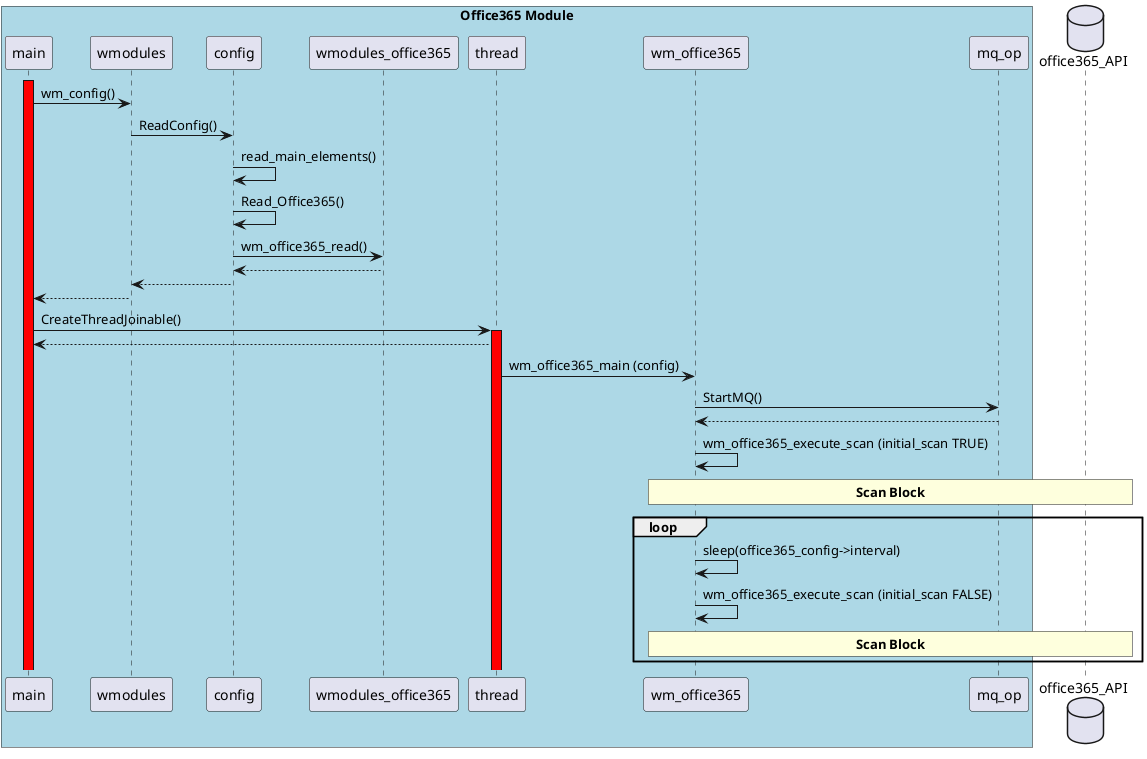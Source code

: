 ' Copyright (C) 2015-2021, Wazuh Inc.
' Created by Wazuh, Inc. <info@wazuh.com>.
' This program is free software; you can redistribute it and/or modify it under the terms of GPLv2

@startuml wm_office365
box "Office365 Module" #LightBlue
participant main
participant wmodules
participant config
participant wmodules_office365
participant thread
participant wm_office365
participant mq_op
end box

activate main #Red
main -> wmodules : wm_config()
wmodules -> config : ReadConfig()
config -> config : read_main_elements()
config -> config : Read_Office365()
config -> wmodules_office365 : wm_office365_read()
config <-- wmodules_office365
wmodules <-- config
main <-- wmodules

main -> thread ++ #Red : CreateThreadJoinable()
main <-- thread
thread -> wm_office365 : wm_office365_main (config) 
wm_office365 -> mq_op : StartMQ()
wm_office365 <-- mq_op


database office365_API
wm_office365 -> wm_office365 : wm_office365_execute_scan (initial_scan TRUE)
rnote over wm_office365, office365_API: **Scan Block**
loop
    wm_office365 -> wm_office365 : sleep(office365_config->interval)
    wm_office365 -> wm_office365 : wm_office365_execute_scan (initial_scan FALSE)
    rnote over wm_office365, office365_API: **Scan Block**
end
@enduml wm_office365
